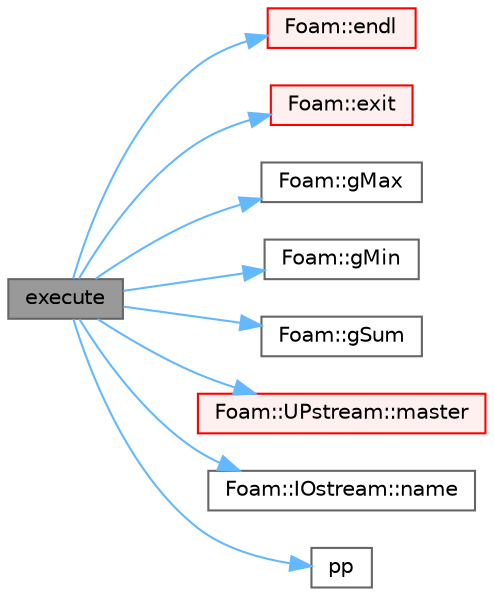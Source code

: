 digraph "execute"
{
 // LATEX_PDF_SIZE
  bgcolor="transparent";
  edge [fontname=Helvetica,fontsize=10,labelfontname=Helvetica,labelfontsize=10];
  node [fontname=Helvetica,fontsize=10,shape=box,height=0.2,width=0.4];
  rankdir="LR";
  Node1 [id="Node000001",label="execute",height=0.2,width=0.4,color="gray40", fillcolor="grey60", style="filled", fontcolor="black",tooltip=" "];
  Node1 -> Node2 [id="edge1_Node000001_Node000002",color="steelblue1",style="solid",tooltip=" "];
  Node2 [id="Node000002",label="Foam::endl",height=0.2,width=0.4,color="red", fillcolor="#FFF0F0", style="filled",URL="$namespaceFoam.html#a7d5eca45a323264dc5fe811500ebda47",tooltip=" "];
  Node1 -> Node6 [id="edge2_Node000001_Node000006",color="steelblue1",style="solid",tooltip=" "];
  Node6 [id="Node000006",label="Foam::exit",height=0.2,width=0.4,color="red", fillcolor="#FFF0F0", style="filled",URL="$namespaceFoam.html#ae0529b088aefc9f83b89dce5c31fda64",tooltip=" "];
  Node1 -> Node8 [id="edge3_Node000001_Node000008",color="steelblue1",style="solid",tooltip=" "];
  Node8 [id="Node000008",label="Foam::gMax",height=0.2,width=0.4,color="grey40", fillcolor="white", style="filled",URL="$namespaceFoam.html#ae8d631fb8e841947408bb711abfb1e67",tooltip=" "];
  Node1 -> Node9 [id="edge4_Node000001_Node000009",color="steelblue1",style="solid",tooltip=" "];
  Node9 [id="Node000009",label="Foam::gMin",height=0.2,width=0.4,color="grey40", fillcolor="white", style="filled",URL="$namespaceFoam.html#aca330ee6cfe7d602300dbc5905f8c9f6",tooltip=" "];
  Node1 -> Node10 [id="edge5_Node000001_Node000010",color="steelblue1",style="solid",tooltip=" "];
  Node10 [id="Node000010",label="Foam::gSum",height=0.2,width=0.4,color="grey40", fillcolor="white", style="filled",URL="$namespaceFoam.html#a11b1ebb4c53ad062332767d75ca96328",tooltip=" "];
  Node1 -> Node11 [id="edge6_Node000001_Node000011",color="steelblue1",style="solid",tooltip=" "];
  Node11 [id="Node000011",label="Foam::UPstream::master",height=0.2,width=0.4,color="red", fillcolor="#FFF0F0", style="filled",URL="$classFoam_1_1UPstream.html#a60159c36fcc2e247e0cb24b89914f1e4",tooltip=" "];
  Node1 -> Node13 [id="edge7_Node000001_Node000013",color="steelblue1",style="solid",tooltip=" "];
  Node13 [id="Node000013",label="Foam::IOstream::name",height=0.2,width=0.4,color="grey40", fillcolor="white", style="filled",URL="$classFoam_1_1IOstream.html#a703f3db5461881b179f5e58b8308f171",tooltip=" "];
  Node1 -> Node14 [id="edge8_Node000001_Node000014",color="steelblue1",style="solid",tooltip=" "];
  Node14 [id="Node000014",label="pp",height=0.2,width=0.4,color="grey40", fillcolor="white", style="filled",URL="$checkPatchTopology_8H.html#a62bd17b324c5b9481f03d4b6d6e09f88",tooltip=" "];
}
